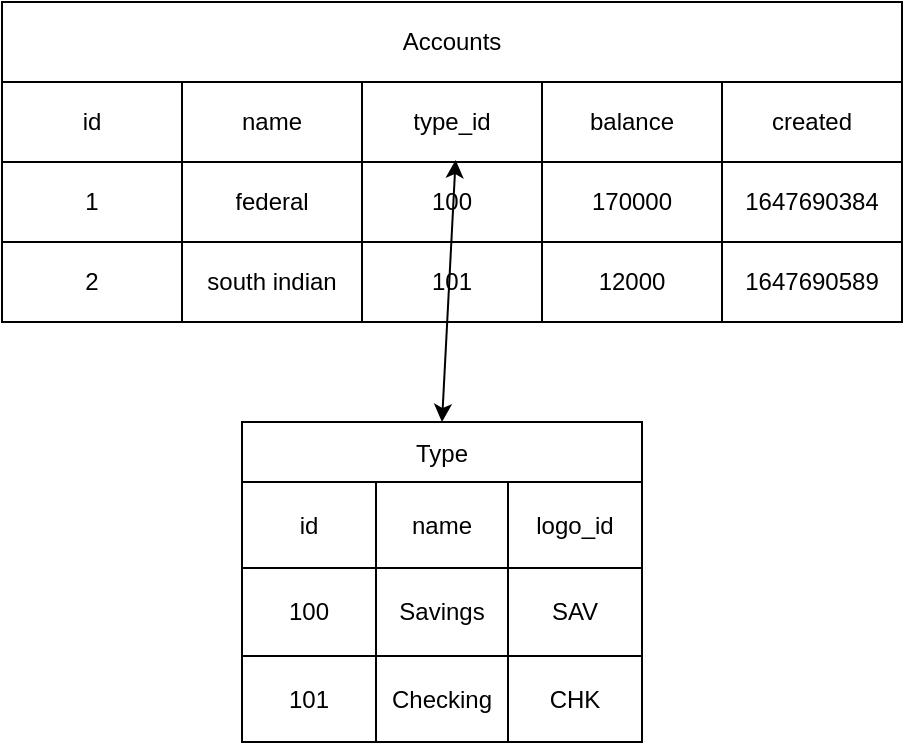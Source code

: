 <mxfile>
    <diagram id="-DG-geGlwMjXEeJ0QbCG" name="Page-1">
        <mxGraphModel dx="1103" dy="782" grid="1" gridSize="10" guides="1" tooltips="1" connect="1" arrows="1" fold="1" page="1" pageScale="1" pageWidth="850" pageHeight="1100" math="0" shadow="0">
            <root>
                <mxCell id="0"/>
                <mxCell id="1" parent="0"/>
                <mxCell id="_dHpeF81XEZjoDz7rJlP-1" value="" style="shape=table;startSize=0;container=1;collapsible=0;childLayout=tableLayout;" parent="1" vertex="1">
                    <mxGeometry x="40" y="120" width="450" height="160" as="geometry"/>
                </mxCell>
                <mxCell id="_dHpeF81XEZjoDz7rJlP-2" style="shape=tableRow;horizontal=0;startSize=0;swimlaneHead=0;swimlaneBody=0;top=0;left=0;bottom=0;right=0;collapsible=0;dropTarget=0;fillColor=none;points=[[0,0.5],[1,0.5]];portConstraint=eastwest;" parent="_dHpeF81XEZjoDz7rJlP-1" vertex="1">
                    <mxGeometry width="450" height="40" as="geometry"/>
                </mxCell>
                <mxCell id="_dHpeF81XEZjoDz7rJlP-3" value="Accounts" style="shape=partialRectangle;html=1;whiteSpace=wrap;connectable=0;overflow=hidden;fillColor=none;top=0;left=0;bottom=0;right=0;pointerEvents=1;rowspan=1;colspan=5;" parent="_dHpeF81XEZjoDz7rJlP-2" vertex="1">
                    <mxGeometry width="450" height="40" as="geometry">
                        <mxRectangle width="90" height="40" as="alternateBounds"/>
                    </mxGeometry>
                </mxCell>
                <mxCell id="_dHpeF81XEZjoDz7rJlP-4" style="shape=partialRectangle;html=1;whiteSpace=wrap;connectable=0;overflow=hidden;fillColor=none;top=0;left=0;bottom=0;right=0;pointerEvents=1;" parent="_dHpeF81XEZjoDz7rJlP-2" vertex="1" visible="0">
                    <mxGeometry x="90" width="90" height="40" as="geometry">
                        <mxRectangle width="90" height="40" as="alternateBounds"/>
                    </mxGeometry>
                </mxCell>
                <mxCell id="_dHpeF81XEZjoDz7rJlP-5" style="shape=partialRectangle;html=1;whiteSpace=wrap;connectable=0;overflow=hidden;fillColor=none;top=0;left=0;bottom=0;right=0;pointerEvents=1;" parent="_dHpeF81XEZjoDz7rJlP-2" vertex="1" visible="0">
                    <mxGeometry x="180" width="90" height="40" as="geometry">
                        <mxRectangle width="90" height="40" as="alternateBounds"/>
                    </mxGeometry>
                </mxCell>
                <mxCell id="_dHpeF81XEZjoDz7rJlP-6" style="shape=partialRectangle;html=1;whiteSpace=wrap;connectable=0;overflow=hidden;fillColor=none;top=0;left=0;bottom=0;right=0;pointerEvents=1;" parent="_dHpeF81XEZjoDz7rJlP-2" vertex="1" visible="0">
                    <mxGeometry x="270" width="90" height="40" as="geometry">
                        <mxRectangle width="90" height="40" as="alternateBounds"/>
                    </mxGeometry>
                </mxCell>
                <mxCell id="_dHpeF81XEZjoDz7rJlP-7" style="shape=partialRectangle;html=1;whiteSpace=wrap;connectable=0;overflow=hidden;fillColor=none;top=0;left=0;bottom=0;right=0;pointerEvents=1;" parent="_dHpeF81XEZjoDz7rJlP-2" vertex="1" visible="0">
                    <mxGeometry x="360" width="90" height="40" as="geometry">
                        <mxRectangle width="90" height="40" as="alternateBounds"/>
                    </mxGeometry>
                </mxCell>
                <mxCell id="_dHpeF81XEZjoDz7rJlP-8" value="" style="shape=tableRow;horizontal=0;startSize=0;swimlaneHead=0;swimlaneBody=0;top=0;left=0;bottom=0;right=0;collapsible=0;dropTarget=0;fillColor=none;points=[[0,0.5],[1,0.5]];portConstraint=eastwest;" parent="_dHpeF81XEZjoDz7rJlP-1" vertex="1">
                    <mxGeometry y="40" width="450" height="40" as="geometry"/>
                </mxCell>
                <mxCell id="_dHpeF81XEZjoDz7rJlP-9" value="id" style="shape=partialRectangle;html=1;whiteSpace=wrap;connectable=0;overflow=hidden;fillColor=none;top=0;left=0;bottom=0;right=0;pointerEvents=1;" parent="_dHpeF81XEZjoDz7rJlP-8" vertex="1">
                    <mxGeometry width="90" height="40" as="geometry">
                        <mxRectangle width="90" height="40" as="alternateBounds"/>
                    </mxGeometry>
                </mxCell>
                <mxCell id="_dHpeF81XEZjoDz7rJlP-10" value="name" style="shape=partialRectangle;html=1;whiteSpace=wrap;connectable=0;overflow=hidden;fillColor=none;top=0;left=0;bottom=0;right=0;pointerEvents=1;" parent="_dHpeF81XEZjoDz7rJlP-8" vertex="1">
                    <mxGeometry x="90" width="90" height="40" as="geometry">
                        <mxRectangle width="90" height="40" as="alternateBounds"/>
                    </mxGeometry>
                </mxCell>
                <mxCell id="_dHpeF81XEZjoDz7rJlP-11" value="type_id" style="shape=partialRectangle;html=1;whiteSpace=wrap;connectable=0;overflow=hidden;fillColor=none;top=0;left=0;bottom=0;right=0;pointerEvents=1;" parent="_dHpeF81XEZjoDz7rJlP-8" vertex="1">
                    <mxGeometry x="180" width="90" height="40" as="geometry">
                        <mxRectangle width="90" height="40" as="alternateBounds"/>
                    </mxGeometry>
                </mxCell>
                <mxCell id="_dHpeF81XEZjoDz7rJlP-12" value="balance" style="shape=partialRectangle;html=1;whiteSpace=wrap;connectable=0;overflow=hidden;fillColor=none;top=0;left=0;bottom=0;right=0;pointerEvents=1;" parent="_dHpeF81XEZjoDz7rJlP-8" vertex="1">
                    <mxGeometry x="270" width="90" height="40" as="geometry">
                        <mxRectangle width="90" height="40" as="alternateBounds"/>
                    </mxGeometry>
                </mxCell>
                <mxCell id="_dHpeF81XEZjoDz7rJlP-13" value="created" style="shape=partialRectangle;html=1;whiteSpace=wrap;connectable=0;overflow=hidden;fillColor=none;top=0;left=0;bottom=0;right=0;pointerEvents=1;" parent="_dHpeF81XEZjoDz7rJlP-8" vertex="1">
                    <mxGeometry x="360" width="90" height="40" as="geometry">
                        <mxRectangle width="90" height="40" as="alternateBounds"/>
                    </mxGeometry>
                </mxCell>
                <mxCell id="_dHpeF81XEZjoDz7rJlP-14" value="" style="shape=tableRow;horizontal=0;startSize=0;swimlaneHead=0;swimlaneBody=0;top=0;left=0;bottom=0;right=0;collapsible=0;dropTarget=0;fillColor=none;points=[[0,0.5],[1,0.5]];portConstraint=eastwest;" parent="_dHpeF81XEZjoDz7rJlP-1" vertex="1">
                    <mxGeometry y="80" width="450" height="40" as="geometry"/>
                </mxCell>
                <mxCell id="_dHpeF81XEZjoDz7rJlP-15" value="1" style="shape=partialRectangle;html=1;whiteSpace=wrap;connectable=0;overflow=hidden;fillColor=none;top=0;left=0;bottom=0;right=0;pointerEvents=1;" parent="_dHpeF81XEZjoDz7rJlP-14" vertex="1">
                    <mxGeometry width="90" height="40" as="geometry">
                        <mxRectangle width="90" height="40" as="alternateBounds"/>
                    </mxGeometry>
                </mxCell>
                <mxCell id="_dHpeF81XEZjoDz7rJlP-16" value="federal" style="shape=partialRectangle;html=1;whiteSpace=wrap;connectable=0;overflow=hidden;fillColor=none;top=0;left=0;bottom=0;right=0;pointerEvents=1;" parent="_dHpeF81XEZjoDz7rJlP-14" vertex="1">
                    <mxGeometry x="90" width="90" height="40" as="geometry">
                        <mxRectangle width="90" height="40" as="alternateBounds"/>
                    </mxGeometry>
                </mxCell>
                <mxCell id="_dHpeF81XEZjoDz7rJlP-17" value="100" style="shape=partialRectangle;html=1;whiteSpace=wrap;connectable=0;overflow=hidden;fillColor=none;top=0;left=0;bottom=0;right=0;pointerEvents=1;" parent="_dHpeF81XEZjoDz7rJlP-14" vertex="1">
                    <mxGeometry x="180" width="90" height="40" as="geometry">
                        <mxRectangle width="90" height="40" as="alternateBounds"/>
                    </mxGeometry>
                </mxCell>
                <mxCell id="_dHpeF81XEZjoDz7rJlP-18" value="170000" style="shape=partialRectangle;html=1;whiteSpace=wrap;connectable=0;overflow=hidden;fillColor=none;top=0;left=0;bottom=0;right=0;pointerEvents=1;" parent="_dHpeF81XEZjoDz7rJlP-14" vertex="1">
                    <mxGeometry x="270" width="90" height="40" as="geometry">
                        <mxRectangle width="90" height="40" as="alternateBounds"/>
                    </mxGeometry>
                </mxCell>
                <mxCell id="_dHpeF81XEZjoDz7rJlP-19" value="1647690384" style="shape=partialRectangle;html=1;whiteSpace=wrap;connectable=0;overflow=hidden;fillColor=none;top=0;left=0;bottom=0;right=0;pointerEvents=1;" parent="_dHpeF81XEZjoDz7rJlP-14" vertex="1">
                    <mxGeometry x="360" width="90" height="40" as="geometry">
                        <mxRectangle width="90" height="40" as="alternateBounds"/>
                    </mxGeometry>
                </mxCell>
                <mxCell id="_dHpeF81XEZjoDz7rJlP-20" style="shape=tableRow;horizontal=0;startSize=0;swimlaneHead=0;swimlaneBody=0;top=0;left=0;bottom=0;right=0;collapsible=0;dropTarget=0;fillColor=none;points=[[0,0.5],[1,0.5]];portConstraint=eastwest;" parent="_dHpeF81XEZjoDz7rJlP-1" vertex="1">
                    <mxGeometry y="120" width="450" height="40" as="geometry"/>
                </mxCell>
                <mxCell id="_dHpeF81XEZjoDz7rJlP-21" value="2" style="shape=partialRectangle;html=1;whiteSpace=wrap;connectable=0;overflow=hidden;fillColor=none;top=0;left=0;bottom=0;right=0;pointerEvents=1;" parent="_dHpeF81XEZjoDz7rJlP-20" vertex="1">
                    <mxGeometry width="90" height="40" as="geometry">
                        <mxRectangle width="90" height="40" as="alternateBounds"/>
                    </mxGeometry>
                </mxCell>
                <mxCell id="_dHpeF81XEZjoDz7rJlP-22" value="south indian" style="shape=partialRectangle;html=1;whiteSpace=wrap;connectable=0;overflow=hidden;fillColor=none;top=0;left=0;bottom=0;right=0;pointerEvents=1;" parent="_dHpeF81XEZjoDz7rJlP-20" vertex="1">
                    <mxGeometry x="90" width="90" height="40" as="geometry">
                        <mxRectangle width="90" height="40" as="alternateBounds"/>
                    </mxGeometry>
                </mxCell>
                <mxCell id="_dHpeF81XEZjoDz7rJlP-23" value="101" style="shape=partialRectangle;html=1;whiteSpace=wrap;connectable=0;overflow=hidden;fillColor=none;top=0;left=0;bottom=0;right=0;pointerEvents=1;" parent="_dHpeF81XEZjoDz7rJlP-20" vertex="1">
                    <mxGeometry x="180" width="90" height="40" as="geometry">
                        <mxRectangle width="90" height="40" as="alternateBounds"/>
                    </mxGeometry>
                </mxCell>
                <mxCell id="_dHpeF81XEZjoDz7rJlP-24" value="12000" style="shape=partialRectangle;html=1;whiteSpace=wrap;connectable=0;overflow=hidden;fillColor=none;top=0;left=0;bottom=0;right=0;pointerEvents=1;" parent="_dHpeF81XEZjoDz7rJlP-20" vertex="1">
                    <mxGeometry x="270" width="90" height="40" as="geometry">
                        <mxRectangle width="90" height="40" as="alternateBounds"/>
                    </mxGeometry>
                </mxCell>
                <mxCell id="_dHpeF81XEZjoDz7rJlP-25" value="1647690589" style="shape=partialRectangle;html=1;whiteSpace=wrap;connectable=0;overflow=hidden;fillColor=none;top=0;left=0;bottom=0;right=0;pointerEvents=1;" parent="_dHpeF81XEZjoDz7rJlP-20" vertex="1">
                    <mxGeometry x="360" width="90" height="40" as="geometry">
                        <mxRectangle width="90" height="40" as="alternateBounds"/>
                    </mxGeometry>
                </mxCell>
                <mxCell id="_dHpeF81XEZjoDz7rJlP-26" value="Type" style="shape=table;startSize=30;container=1;collapsible=0;childLayout=tableLayout;" parent="1" vertex="1">
                    <mxGeometry x="160" y="330" width="200" height="160" as="geometry"/>
                </mxCell>
                <mxCell id="_dHpeF81XEZjoDz7rJlP-27" value="" style="shape=tableRow;horizontal=0;startSize=0;swimlaneHead=0;swimlaneBody=0;top=0;left=0;bottom=0;right=0;collapsible=0;dropTarget=0;fillColor=none;points=[[0,0.5],[1,0.5]];portConstraint=eastwest;" parent="_dHpeF81XEZjoDz7rJlP-26" vertex="1">
                    <mxGeometry y="30" width="200" height="43" as="geometry"/>
                </mxCell>
                <mxCell id="_dHpeF81XEZjoDz7rJlP-28" value="id" style="shape=partialRectangle;html=1;whiteSpace=wrap;connectable=0;overflow=hidden;fillColor=none;top=0;left=0;bottom=0;right=0;pointerEvents=1;" parent="_dHpeF81XEZjoDz7rJlP-27" vertex="1">
                    <mxGeometry width="67" height="43" as="geometry">
                        <mxRectangle width="67" height="43" as="alternateBounds"/>
                    </mxGeometry>
                </mxCell>
                <mxCell id="_dHpeF81XEZjoDz7rJlP-29" value="name" style="shape=partialRectangle;html=1;whiteSpace=wrap;connectable=0;overflow=hidden;fillColor=none;top=0;left=0;bottom=0;right=0;pointerEvents=1;" parent="_dHpeF81XEZjoDz7rJlP-27" vertex="1">
                    <mxGeometry x="67" width="66" height="43" as="geometry">
                        <mxRectangle width="66" height="43" as="alternateBounds"/>
                    </mxGeometry>
                </mxCell>
                <mxCell id="_dHpeF81XEZjoDz7rJlP-30" value="logo_id" style="shape=partialRectangle;html=1;whiteSpace=wrap;connectable=0;overflow=hidden;fillColor=none;top=0;left=0;bottom=0;right=0;pointerEvents=1;" parent="_dHpeF81XEZjoDz7rJlP-27" vertex="1">
                    <mxGeometry x="133" width="67" height="43" as="geometry">
                        <mxRectangle width="67" height="43" as="alternateBounds"/>
                    </mxGeometry>
                </mxCell>
                <mxCell id="_dHpeF81XEZjoDz7rJlP-31" value="" style="shape=tableRow;horizontal=0;startSize=0;swimlaneHead=0;swimlaneBody=0;top=0;left=0;bottom=0;right=0;collapsible=0;dropTarget=0;fillColor=none;points=[[0,0.5],[1,0.5]];portConstraint=eastwest;" parent="_dHpeF81XEZjoDz7rJlP-26" vertex="1">
                    <mxGeometry y="73" width="200" height="44" as="geometry"/>
                </mxCell>
                <mxCell id="_dHpeF81XEZjoDz7rJlP-32" value="100" style="shape=partialRectangle;html=1;whiteSpace=wrap;connectable=0;overflow=hidden;fillColor=none;top=0;left=0;bottom=0;right=0;pointerEvents=1;" parent="_dHpeF81XEZjoDz7rJlP-31" vertex="1">
                    <mxGeometry width="67" height="44" as="geometry">
                        <mxRectangle width="67" height="44" as="alternateBounds"/>
                    </mxGeometry>
                </mxCell>
                <mxCell id="_dHpeF81XEZjoDz7rJlP-33" value="Savings" style="shape=partialRectangle;html=1;whiteSpace=wrap;connectable=0;overflow=hidden;fillColor=none;top=0;left=0;bottom=0;right=0;pointerEvents=1;" parent="_dHpeF81XEZjoDz7rJlP-31" vertex="1">
                    <mxGeometry x="67" width="66" height="44" as="geometry">
                        <mxRectangle width="66" height="44" as="alternateBounds"/>
                    </mxGeometry>
                </mxCell>
                <mxCell id="_dHpeF81XEZjoDz7rJlP-34" value="SAV" style="shape=partialRectangle;html=1;whiteSpace=wrap;connectable=0;overflow=hidden;fillColor=none;top=0;left=0;bottom=0;right=0;pointerEvents=1;" parent="_dHpeF81XEZjoDz7rJlP-31" vertex="1">
                    <mxGeometry x="133" width="67" height="44" as="geometry">
                        <mxRectangle width="67" height="44" as="alternateBounds"/>
                    </mxGeometry>
                </mxCell>
                <mxCell id="_dHpeF81XEZjoDz7rJlP-35" value="" style="shape=tableRow;horizontal=0;startSize=0;swimlaneHead=0;swimlaneBody=0;top=0;left=0;bottom=0;right=0;collapsible=0;dropTarget=0;fillColor=none;points=[[0,0.5],[1,0.5]];portConstraint=eastwest;" parent="_dHpeF81XEZjoDz7rJlP-26" vertex="1">
                    <mxGeometry y="117" width="200" height="43" as="geometry"/>
                </mxCell>
                <mxCell id="_dHpeF81XEZjoDz7rJlP-36" value="101" style="shape=partialRectangle;html=1;whiteSpace=wrap;connectable=0;overflow=hidden;fillColor=none;top=0;left=0;bottom=0;right=0;pointerEvents=1;" parent="_dHpeF81XEZjoDz7rJlP-35" vertex="1">
                    <mxGeometry width="67" height="43" as="geometry">
                        <mxRectangle width="67" height="43" as="alternateBounds"/>
                    </mxGeometry>
                </mxCell>
                <mxCell id="_dHpeF81XEZjoDz7rJlP-37" value="Checking" style="shape=partialRectangle;html=1;whiteSpace=wrap;connectable=0;overflow=hidden;fillColor=none;top=0;left=0;bottom=0;right=0;pointerEvents=1;" parent="_dHpeF81XEZjoDz7rJlP-35" vertex="1">
                    <mxGeometry x="67" width="66" height="43" as="geometry">
                        <mxRectangle width="66" height="43" as="alternateBounds"/>
                    </mxGeometry>
                </mxCell>
                <mxCell id="_dHpeF81XEZjoDz7rJlP-38" value="CHK" style="shape=partialRectangle;html=1;whiteSpace=wrap;connectable=0;overflow=hidden;fillColor=none;top=0;left=0;bottom=0;right=0;pointerEvents=1;" parent="_dHpeF81XEZjoDz7rJlP-35" vertex="1">
                    <mxGeometry x="133" width="67" height="43" as="geometry">
                        <mxRectangle width="67" height="43" as="alternateBounds"/>
                    </mxGeometry>
                </mxCell>
                <mxCell id="_dHpeF81XEZjoDz7rJlP-39" value="" style="endArrow=classic;startArrow=classic;html=1;rounded=0;entryX=0.504;entryY=-0.025;entryDx=0;entryDy=0;entryPerimeter=0;exitX=0.5;exitY=0;exitDx=0;exitDy=0;" parent="1" source="_dHpeF81XEZjoDz7rJlP-26" target="_dHpeF81XEZjoDz7rJlP-14" edge="1">
                    <mxGeometry width="50" height="50" relative="1" as="geometry">
                        <mxPoint x="150" y="360" as="sourcePoint"/>
                        <mxPoint x="200" y="310" as="targetPoint"/>
                    </mxGeometry>
                </mxCell>
            </root>
        </mxGraphModel>
    </diagram>
</mxfile>